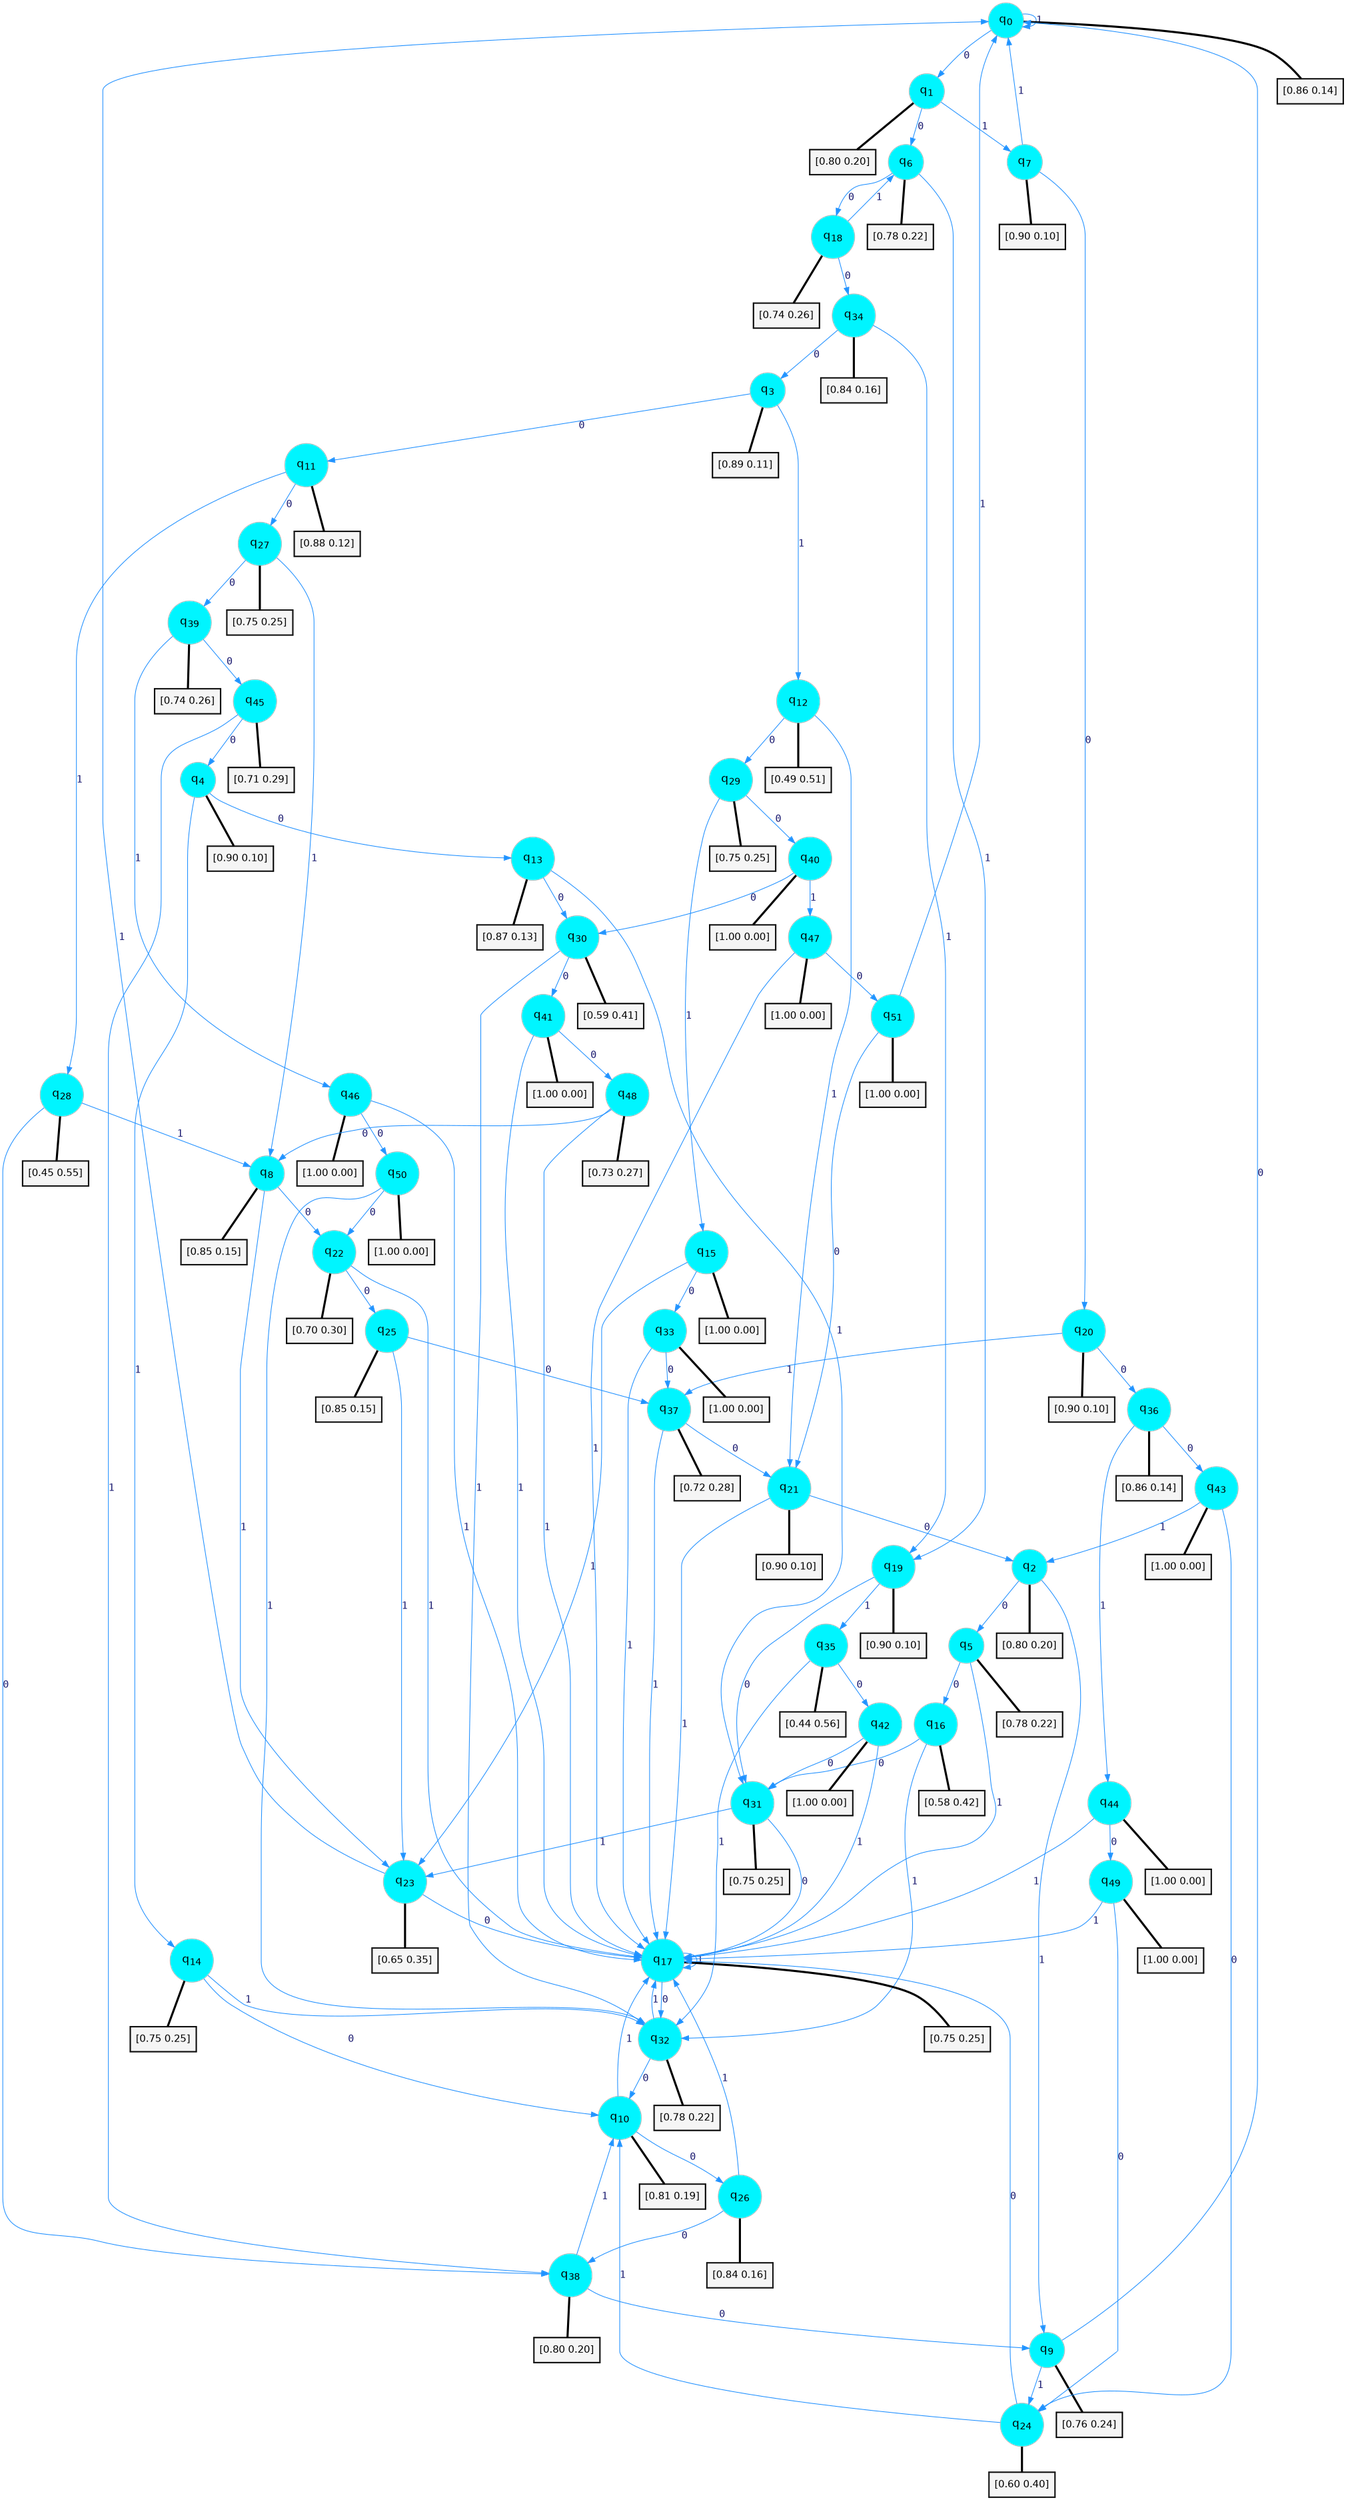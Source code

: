 digraph G {
graph [
bgcolor=transparent, dpi=300, rankdir=TD, size="40,25"];
node [
color=gray, fillcolor=turquoise1, fontcolor=black, fontname=Helvetica, fontsize=16, fontweight=bold, shape=circle, style=filled];
edge [
arrowsize=1, color=dodgerblue1, fontcolor=midnightblue, fontname=courier, fontweight=bold, penwidth=1, style=solid, weight=20];
0[label=<q<SUB>0</SUB>>];
1[label=<q<SUB>1</SUB>>];
2[label=<q<SUB>2</SUB>>];
3[label=<q<SUB>3</SUB>>];
4[label=<q<SUB>4</SUB>>];
5[label=<q<SUB>5</SUB>>];
6[label=<q<SUB>6</SUB>>];
7[label=<q<SUB>7</SUB>>];
8[label=<q<SUB>8</SUB>>];
9[label=<q<SUB>9</SUB>>];
10[label=<q<SUB>10</SUB>>];
11[label=<q<SUB>11</SUB>>];
12[label=<q<SUB>12</SUB>>];
13[label=<q<SUB>13</SUB>>];
14[label=<q<SUB>14</SUB>>];
15[label=<q<SUB>15</SUB>>];
16[label=<q<SUB>16</SUB>>];
17[label=<q<SUB>17</SUB>>];
18[label=<q<SUB>18</SUB>>];
19[label=<q<SUB>19</SUB>>];
20[label=<q<SUB>20</SUB>>];
21[label=<q<SUB>21</SUB>>];
22[label=<q<SUB>22</SUB>>];
23[label=<q<SUB>23</SUB>>];
24[label=<q<SUB>24</SUB>>];
25[label=<q<SUB>25</SUB>>];
26[label=<q<SUB>26</SUB>>];
27[label=<q<SUB>27</SUB>>];
28[label=<q<SUB>28</SUB>>];
29[label=<q<SUB>29</SUB>>];
30[label=<q<SUB>30</SUB>>];
31[label=<q<SUB>31</SUB>>];
32[label=<q<SUB>32</SUB>>];
33[label=<q<SUB>33</SUB>>];
34[label=<q<SUB>34</SUB>>];
35[label=<q<SUB>35</SUB>>];
36[label=<q<SUB>36</SUB>>];
37[label=<q<SUB>37</SUB>>];
38[label=<q<SUB>38</SUB>>];
39[label=<q<SUB>39</SUB>>];
40[label=<q<SUB>40</SUB>>];
41[label=<q<SUB>41</SUB>>];
42[label=<q<SUB>42</SUB>>];
43[label=<q<SUB>43</SUB>>];
44[label=<q<SUB>44</SUB>>];
45[label=<q<SUB>45</SUB>>];
46[label=<q<SUB>46</SUB>>];
47[label=<q<SUB>47</SUB>>];
48[label=<q<SUB>48</SUB>>];
49[label=<q<SUB>49</SUB>>];
50[label=<q<SUB>50</SUB>>];
51[label=<q<SUB>51</SUB>>];
52[label="[0.86 0.14]", shape=box,fontcolor=black, fontname=Helvetica, fontsize=14, penwidth=2, fillcolor=whitesmoke,color=black];
53[label="[0.80 0.20]", shape=box,fontcolor=black, fontname=Helvetica, fontsize=14, penwidth=2, fillcolor=whitesmoke,color=black];
54[label="[0.80 0.20]", shape=box,fontcolor=black, fontname=Helvetica, fontsize=14, penwidth=2, fillcolor=whitesmoke,color=black];
55[label="[0.89 0.11]", shape=box,fontcolor=black, fontname=Helvetica, fontsize=14, penwidth=2, fillcolor=whitesmoke,color=black];
56[label="[0.90 0.10]", shape=box,fontcolor=black, fontname=Helvetica, fontsize=14, penwidth=2, fillcolor=whitesmoke,color=black];
57[label="[0.78 0.22]", shape=box,fontcolor=black, fontname=Helvetica, fontsize=14, penwidth=2, fillcolor=whitesmoke,color=black];
58[label="[0.78 0.22]", shape=box,fontcolor=black, fontname=Helvetica, fontsize=14, penwidth=2, fillcolor=whitesmoke,color=black];
59[label="[0.90 0.10]", shape=box,fontcolor=black, fontname=Helvetica, fontsize=14, penwidth=2, fillcolor=whitesmoke,color=black];
60[label="[0.85 0.15]", shape=box,fontcolor=black, fontname=Helvetica, fontsize=14, penwidth=2, fillcolor=whitesmoke,color=black];
61[label="[0.76 0.24]", shape=box,fontcolor=black, fontname=Helvetica, fontsize=14, penwidth=2, fillcolor=whitesmoke,color=black];
62[label="[0.81 0.19]", shape=box,fontcolor=black, fontname=Helvetica, fontsize=14, penwidth=2, fillcolor=whitesmoke,color=black];
63[label="[0.88 0.12]", shape=box,fontcolor=black, fontname=Helvetica, fontsize=14, penwidth=2, fillcolor=whitesmoke,color=black];
64[label="[0.49 0.51]", shape=box,fontcolor=black, fontname=Helvetica, fontsize=14, penwidth=2, fillcolor=whitesmoke,color=black];
65[label="[0.87 0.13]", shape=box,fontcolor=black, fontname=Helvetica, fontsize=14, penwidth=2, fillcolor=whitesmoke,color=black];
66[label="[0.75 0.25]", shape=box,fontcolor=black, fontname=Helvetica, fontsize=14, penwidth=2, fillcolor=whitesmoke,color=black];
67[label="[1.00 0.00]", shape=box,fontcolor=black, fontname=Helvetica, fontsize=14, penwidth=2, fillcolor=whitesmoke,color=black];
68[label="[0.58 0.42]", shape=box,fontcolor=black, fontname=Helvetica, fontsize=14, penwidth=2, fillcolor=whitesmoke,color=black];
69[label="[0.75 0.25]", shape=box,fontcolor=black, fontname=Helvetica, fontsize=14, penwidth=2, fillcolor=whitesmoke,color=black];
70[label="[0.74 0.26]", shape=box,fontcolor=black, fontname=Helvetica, fontsize=14, penwidth=2, fillcolor=whitesmoke,color=black];
71[label="[0.90 0.10]", shape=box,fontcolor=black, fontname=Helvetica, fontsize=14, penwidth=2, fillcolor=whitesmoke,color=black];
72[label="[0.90 0.10]", shape=box,fontcolor=black, fontname=Helvetica, fontsize=14, penwidth=2, fillcolor=whitesmoke,color=black];
73[label="[0.90 0.10]", shape=box,fontcolor=black, fontname=Helvetica, fontsize=14, penwidth=2, fillcolor=whitesmoke,color=black];
74[label="[0.70 0.30]", shape=box,fontcolor=black, fontname=Helvetica, fontsize=14, penwidth=2, fillcolor=whitesmoke,color=black];
75[label="[0.65 0.35]", shape=box,fontcolor=black, fontname=Helvetica, fontsize=14, penwidth=2, fillcolor=whitesmoke,color=black];
76[label="[0.60 0.40]", shape=box,fontcolor=black, fontname=Helvetica, fontsize=14, penwidth=2, fillcolor=whitesmoke,color=black];
77[label="[0.85 0.15]", shape=box,fontcolor=black, fontname=Helvetica, fontsize=14, penwidth=2, fillcolor=whitesmoke,color=black];
78[label="[0.84 0.16]", shape=box,fontcolor=black, fontname=Helvetica, fontsize=14, penwidth=2, fillcolor=whitesmoke,color=black];
79[label="[0.75 0.25]", shape=box,fontcolor=black, fontname=Helvetica, fontsize=14, penwidth=2, fillcolor=whitesmoke,color=black];
80[label="[0.45 0.55]", shape=box,fontcolor=black, fontname=Helvetica, fontsize=14, penwidth=2, fillcolor=whitesmoke,color=black];
81[label="[0.75 0.25]", shape=box,fontcolor=black, fontname=Helvetica, fontsize=14, penwidth=2, fillcolor=whitesmoke,color=black];
82[label="[0.59 0.41]", shape=box,fontcolor=black, fontname=Helvetica, fontsize=14, penwidth=2, fillcolor=whitesmoke,color=black];
83[label="[0.75 0.25]", shape=box,fontcolor=black, fontname=Helvetica, fontsize=14, penwidth=2, fillcolor=whitesmoke,color=black];
84[label="[0.78 0.22]", shape=box,fontcolor=black, fontname=Helvetica, fontsize=14, penwidth=2, fillcolor=whitesmoke,color=black];
85[label="[1.00 0.00]", shape=box,fontcolor=black, fontname=Helvetica, fontsize=14, penwidth=2, fillcolor=whitesmoke,color=black];
86[label="[0.84 0.16]", shape=box,fontcolor=black, fontname=Helvetica, fontsize=14, penwidth=2, fillcolor=whitesmoke,color=black];
87[label="[0.44 0.56]", shape=box,fontcolor=black, fontname=Helvetica, fontsize=14, penwidth=2, fillcolor=whitesmoke,color=black];
88[label="[0.86 0.14]", shape=box,fontcolor=black, fontname=Helvetica, fontsize=14, penwidth=2, fillcolor=whitesmoke,color=black];
89[label="[0.72 0.28]", shape=box,fontcolor=black, fontname=Helvetica, fontsize=14, penwidth=2, fillcolor=whitesmoke,color=black];
90[label="[0.80 0.20]", shape=box,fontcolor=black, fontname=Helvetica, fontsize=14, penwidth=2, fillcolor=whitesmoke,color=black];
91[label="[0.74 0.26]", shape=box,fontcolor=black, fontname=Helvetica, fontsize=14, penwidth=2, fillcolor=whitesmoke,color=black];
92[label="[1.00 0.00]", shape=box,fontcolor=black, fontname=Helvetica, fontsize=14, penwidth=2, fillcolor=whitesmoke,color=black];
93[label="[1.00 0.00]", shape=box,fontcolor=black, fontname=Helvetica, fontsize=14, penwidth=2, fillcolor=whitesmoke,color=black];
94[label="[1.00 0.00]", shape=box,fontcolor=black, fontname=Helvetica, fontsize=14, penwidth=2, fillcolor=whitesmoke,color=black];
95[label="[1.00 0.00]", shape=box,fontcolor=black, fontname=Helvetica, fontsize=14, penwidth=2, fillcolor=whitesmoke,color=black];
96[label="[1.00 0.00]", shape=box,fontcolor=black, fontname=Helvetica, fontsize=14, penwidth=2, fillcolor=whitesmoke,color=black];
97[label="[0.71 0.29]", shape=box,fontcolor=black, fontname=Helvetica, fontsize=14, penwidth=2, fillcolor=whitesmoke,color=black];
98[label="[1.00 0.00]", shape=box,fontcolor=black, fontname=Helvetica, fontsize=14, penwidth=2, fillcolor=whitesmoke,color=black];
99[label="[1.00 0.00]", shape=box,fontcolor=black, fontname=Helvetica, fontsize=14, penwidth=2, fillcolor=whitesmoke,color=black];
100[label="[0.73 0.27]", shape=box,fontcolor=black, fontname=Helvetica, fontsize=14, penwidth=2, fillcolor=whitesmoke,color=black];
101[label="[1.00 0.00]", shape=box,fontcolor=black, fontname=Helvetica, fontsize=14, penwidth=2, fillcolor=whitesmoke,color=black];
102[label="[1.00 0.00]", shape=box,fontcolor=black, fontname=Helvetica, fontsize=14, penwidth=2, fillcolor=whitesmoke,color=black];
103[label="[1.00 0.00]", shape=box,fontcolor=black, fontname=Helvetica, fontsize=14, penwidth=2, fillcolor=whitesmoke,color=black];
0->1 [label=0];
0->0 [label=1];
0->52 [arrowhead=none, penwidth=3,color=black];
1->6 [label=0];
1->7 [label=1];
1->53 [arrowhead=none, penwidth=3,color=black];
2->5 [label=0];
2->9 [label=1];
2->54 [arrowhead=none, penwidth=3,color=black];
3->11 [label=0];
3->12 [label=1];
3->55 [arrowhead=none, penwidth=3,color=black];
4->13 [label=0];
4->14 [label=1];
4->56 [arrowhead=none, penwidth=3,color=black];
5->16 [label=0];
5->17 [label=1];
5->57 [arrowhead=none, penwidth=3,color=black];
6->18 [label=0];
6->19 [label=1];
6->58 [arrowhead=none, penwidth=3,color=black];
7->20 [label=0];
7->0 [label=1];
7->59 [arrowhead=none, penwidth=3,color=black];
8->22 [label=0];
8->23 [label=1];
8->60 [arrowhead=none, penwidth=3,color=black];
9->0 [label=0];
9->24 [label=1];
9->61 [arrowhead=none, penwidth=3,color=black];
10->26 [label=0];
10->17 [label=1];
10->62 [arrowhead=none, penwidth=3,color=black];
11->27 [label=0];
11->28 [label=1];
11->63 [arrowhead=none, penwidth=3,color=black];
12->29 [label=0];
12->21 [label=1];
12->64 [arrowhead=none, penwidth=3,color=black];
13->30 [label=0];
13->31 [label=1];
13->65 [arrowhead=none, penwidth=3,color=black];
14->10 [label=0];
14->32 [label=1];
14->66 [arrowhead=none, penwidth=3,color=black];
15->33 [label=0];
15->23 [label=1];
15->67 [arrowhead=none, penwidth=3,color=black];
16->31 [label=0];
16->32 [label=1];
16->68 [arrowhead=none, penwidth=3,color=black];
17->32 [label=0];
17->17 [label=1];
17->69 [arrowhead=none, penwidth=3,color=black];
18->34 [label=0];
18->6 [label=1];
18->70 [arrowhead=none, penwidth=3,color=black];
19->31 [label=0];
19->35 [label=1];
19->71 [arrowhead=none, penwidth=3,color=black];
20->36 [label=0];
20->37 [label=1];
20->72 [arrowhead=none, penwidth=3,color=black];
21->2 [label=0];
21->17 [label=1];
21->73 [arrowhead=none, penwidth=3,color=black];
22->25 [label=0];
22->17 [label=1];
22->74 [arrowhead=none, penwidth=3,color=black];
23->17 [label=0];
23->0 [label=1];
23->75 [arrowhead=none, penwidth=3,color=black];
24->17 [label=0];
24->10 [label=1];
24->76 [arrowhead=none, penwidth=3,color=black];
25->37 [label=0];
25->23 [label=1];
25->77 [arrowhead=none, penwidth=3,color=black];
26->38 [label=0];
26->17 [label=1];
26->78 [arrowhead=none, penwidth=3,color=black];
27->39 [label=0];
27->8 [label=1];
27->79 [arrowhead=none, penwidth=3,color=black];
28->38 [label=0];
28->8 [label=1];
28->80 [arrowhead=none, penwidth=3,color=black];
29->40 [label=0];
29->15 [label=1];
29->81 [arrowhead=none, penwidth=3,color=black];
30->41 [label=0];
30->32 [label=1];
30->82 [arrowhead=none, penwidth=3,color=black];
31->17 [label=0];
31->23 [label=1];
31->83 [arrowhead=none, penwidth=3,color=black];
32->10 [label=0];
32->17 [label=1];
32->84 [arrowhead=none, penwidth=3,color=black];
33->37 [label=0];
33->17 [label=1];
33->85 [arrowhead=none, penwidth=3,color=black];
34->3 [label=0];
34->19 [label=1];
34->86 [arrowhead=none, penwidth=3,color=black];
35->42 [label=0];
35->32 [label=1];
35->87 [arrowhead=none, penwidth=3,color=black];
36->43 [label=0];
36->44 [label=1];
36->88 [arrowhead=none, penwidth=3,color=black];
37->21 [label=0];
37->17 [label=1];
37->89 [arrowhead=none, penwidth=3,color=black];
38->9 [label=0];
38->10 [label=1];
38->90 [arrowhead=none, penwidth=3,color=black];
39->45 [label=0];
39->46 [label=1];
39->91 [arrowhead=none, penwidth=3,color=black];
40->30 [label=0];
40->47 [label=1];
40->92 [arrowhead=none, penwidth=3,color=black];
41->48 [label=0];
41->17 [label=1];
41->93 [arrowhead=none, penwidth=3,color=black];
42->31 [label=0];
42->17 [label=1];
42->94 [arrowhead=none, penwidth=3,color=black];
43->24 [label=0];
43->2 [label=1];
43->95 [arrowhead=none, penwidth=3,color=black];
44->49 [label=0];
44->17 [label=1];
44->96 [arrowhead=none, penwidth=3,color=black];
45->4 [label=0];
45->38 [label=1];
45->97 [arrowhead=none, penwidth=3,color=black];
46->50 [label=0];
46->17 [label=1];
46->98 [arrowhead=none, penwidth=3,color=black];
47->51 [label=0];
47->17 [label=1];
47->99 [arrowhead=none, penwidth=3,color=black];
48->8 [label=0];
48->17 [label=1];
48->100 [arrowhead=none, penwidth=3,color=black];
49->24 [label=0];
49->17 [label=1];
49->101 [arrowhead=none, penwidth=3,color=black];
50->22 [label=0];
50->32 [label=1];
50->102 [arrowhead=none, penwidth=3,color=black];
51->21 [label=0];
51->0 [label=1];
51->103 [arrowhead=none, penwidth=3,color=black];
}
